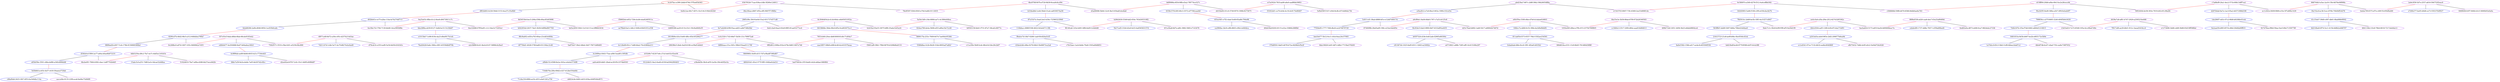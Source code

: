 strict graph  {
"3c247bcc-e390-2ddd-679d-37f5a4f3b563" [color=red, value=0];
"abd23ba7-667c-2d8f-39b2-56b26054ffda" [color=purple, value=0];
"df63dd02-b228-59dd-3153-4ea37c35e9b9" [color=blue, value=0];
"d02bb41e-ce75-a2ba-11ba-fa7b2744f715" [color=blue, value=0];
"03b79526-71aa-036a-e3db-3f260e124911" [color=purple, value=0];
"6ebd8296-2a0b-d046-0954-1ecf25b0cafa" [color=blue, value=0];
"8290cd7b-46d2-9fe5-a312-648ddea799ef" [color=blue, value=0];
"9a25a03c-6fbe-b1c2-8ee6-d9473f411c7c" [color=purple, value=0];
"9899ad2f-a567-7ccb-179b-9156969389bd" [color=blue, value=0];
"d54fa0cd-5f00-2a77-a64a-b0ae6b872231" [color=blue, value=0];
"5f7c03e5-9afa-d6bb-8fab-66cde9183eb2" [color=purple, value=0];
"e85bf39e-3501-c86a-bd96-a340c6f99d48" [color=blue, value=0];
"5d3b8d1a-e03c-fa57-c418-30aaea372fab" [color=blue, value=0];
"6db5250a-d9c2-7fa7-ee7c-4dd5a1245d1b" [color=purple, value=0];
"c99af0dd-2625-3f47-0f53-0a549dbc114a" [color=blue, value=0];
"aaccefde-9135-22f9-aca6-9a06e75d06f9" [color=purple, value=0];
"15abc5cf-a251-7d8f-2a3c-0dcae52d48ea" [color=blue, value=0];
"51924810-7ba7-a99a-d286-bb27eece9d2b" [color=purple, value=0];
"6bcbe0f1-7064-b582-cbac-1a8f7702b9d5" [color=purple, value=0];
"e4844477-4e3f-6686-9ed7-b64adea16fc0" [color=blue, value=0];
"4c9f99ab-ae89-8d46-6935-b21c7726e4d3" [color=blue, value=0];
"4f971a48-8d72-a30e-c95c-d257b214d3ae" [color=purple, value=0];
"fd6e7a59-9a5a-debb-7a05-bb307d2c0fcc" [color=blue, value=0];
"d2ee92ed-87b7-2cfc-33c1-6d95c60f8d87" [color=purple, value=0];
"7d21147d-1cbb-5a71-bc7f-d8274cbc6a49" [color=blue, value=0];
"d79cdc5c-e353-eef0-5e54-bb5fc434343c" [color=purple, value=0];
"7582f571-3533-c5be-fc61-a5230c0bc890" [color=purple, value=0];
"8c268bc0-a97d-1607-105c-94f49b2e7d55" [color=purple, value=0];
"bbe28f6a-eb59-9127-3e8d-bc5115c54b67" [color=blue, value=0];
"e1015bb7-1e96-819e-da23-d9a0917b1efc" [color=blue, value=0];
"8d3453b4-bec5-206a-f39b-69ac85d45898" [color=purple, value=0];
"7be40428-0a6c-580e-c991-b5558db0f70b" [color=blue, value=0];
"a2e58f89-6c41-8ecb-6147-56f66cfa3ba5" [color=purple, value=0];
"b042954d-2637-7de5-3b56-0df9bd907783" [color=blue, value=0];
"88c9ad02-e45f-a763-60ae-23cdb5ef4f4e" [color=blue, value=0];
"f586f2bd-e852-729e-bcb6-eba82485f11e" [color=purple, value=0];
"4f7794d1-4028-578f-daf6-031194ec3c40" [color=blue, value=0];
"5a87fcb7-39e2-48eb-3447-7f471bf846f1" [color=purple, value=0];
"ea7ffab0-be1c-b8c2-540b-b5b93351e558" [color=blue, value=0];
"2d6f9396-aa20-411b-23c1-50c9a4840cf5" [color=purple, value=0];
"bd3e285f-1944-12c5-b113-ec2ff8843034" [color=purple, value=0];
"6ee32686-07ff-be91-c1c1-8ee3c73293a1" [color=purple, value=0];
"0a16bc7d-1794-7130-bb48-1dca5f956f8e" [color=purple, value=0];
"48a34bae-d687-4f5a-eff2-f687f71f86bc" [color=blue, value=0];
"2885cf6e-39c9-be0d-53a2-831737d571d8" [color=blue, value=0];
"6bc87f4f-007b-d720-9b59-9cea9c6ccf04" [color=purple, value=0];
"0e7a4d48-b5f8-f3aa-add3-ca8d7368cfbd" [color=blue, value=0];
"3010fb9e-b5e3-fe60-4f6c-65b185266277" [color=blue, value=0];
"8c3046df-fe2e-fc3d-60dc-e4b95051952a" [color=purple, value=0];
"4c126ef6-65c1-7a88-6da2-70c4389de211" [color=blue, value=0];
"3c2489ae-0443-75ae-af46-5ead61c595db" [color=blue, value=0];
"1cfc2320-17d3-66d7-5b58-131c799972a8" [color=purple, value=0];
"ef9db152-4588-8e2a-343a-ce4e4e5730f8" [color=blue, value=0];
"716db70a-2f4e-69d2-e327-412be554a6dc" [color=blue, value=0];
"d1f2d9c7-623f-7e6c-27a5-de032cf2ee04" [color=purple, value=0];
"71c8a230-6f89-ea54-c653-afa61261a750" [color=blue, value=0];
"dd824c6e-b992-dd33-93ba-649f549ef672" [color=purple, value=0];
"91224b51-9ac2-6a40-d339-bd3942f00403" [color=blue, value=0];
"e36e8d5b-36c6-af35-2a3b-c56c4d5f2e5a" [color=purple, value=0];
"aa0ca629-ddd1-26ad-ac29-95c3374b6593" [color=purple, value=0];
"fdf80eaa-c31a-345c-39b4-f1baa011176f" [color=blue, value=0];
"f460960c-0e0f-cd15-7d7a-f6ad87d6bd67" [color=blue, value=0];
"7853cb64-20ee-db6f-800f-81d0c71d04e7" [color=purple, value=0];
"469203d1-45e2-577f-5ff3-164fae0cbd14" [color=blue, value=0];
"ba07083d-c355-8a40-cb2d-a8dae1880f64" [color=purple, value=0];
"eaa18f57-08b9-e08f-dc46-b2c63357beaa" [color=blue, value=0];
"f3601af9-39b1-7f9d-0679-b3298d6a9153" [color=purple, value=0];
"0ff2d812-908a-032e-b79e-8d611667e746" [color=purple, value=0];
"2963f6e5-2bdc-0a2f-4106-ce39af1dd4d1" [color=purple, value=0];
"8419668e-38de-9fe4-bf5e-0ca903075cc1" [color=blue, value=0];
"089017fa-253c-7609-6474-7ae00dc95384" [color=blue, value=0];
"5a5dc3d0-c34e-8084-ae7c-4c589efefbea" [color=purple, value=0];
"5589d6ac-fc2b-0b28-31bb-8093ad7a6fcf" [color=blue, value=0];
"c11a1f0e-5b0f-2cdc-68cd-b12bc29c2bf7" [color=purple, value=0];
"924ea799-de4a-5608-ef25-a89a19e72c40" [color=blue, value=0];
"b9593156-bb41-f731-87a7-38cafcc6977e" [color=purple, value=0];
"b2d18a1f-be51-0075-bff4-25ada1b45a24" [color=purple, value=0];
"6eb1cbe0-6aa2-63e9-0f85-81aa03277ec4" [color=purple, value=0];
"b334ed6d-1e44-59e6-31a4-ca8559574a59" [color=blue, value=0];
"87e31b7a-3ead-2ee3-d34c-72586321f940" [color=blue, value=0];
"b6f9986a-6f34-f6fb-d3a2-7f8774ce327c" [color=purple, value=0];
"110b6acc-898f-f196-4622-9cfa447113fb" [color=blue, value=0];
"f9edce7d-16b7-0268-1aa9-f0c82faa5cf5" [color=blue, value=0];
"b26b2b50-5549-faf2-054c-763d305318f2" [color=purple, value=0];
"434e4c8d-c68a-0276-64b3-5b49873ca3a4" [color=blue, value=0];
"c7b33aec-1acb-8e8e-70e8-1503a49d6851" [color=purple, value=0];
"5fa71ed5-31b0-d2e0-fa53-4a656583157d" [color=blue, value=0];
"451a5ba8-8d7a-a6fc-3982-5681e7143476" [color=purple, value=0];
"f814fca6-143e-b491-fdfb-6af412cbb6d6" [color=purple, value=0];
"6358c57f-b385-80c3-3572-ef7706caae6d" [color=blue, value=0];
"655a54f1-e7f2-cdad-5e48-65ad6c794e98" [color=blue, value=0];
"e15a5024-781f-aa06-a6e0-aadf6bb39f03" [color=purple, value=0];
"ca2f60be-3dc9-cdfb-8603-c90e1e640dca" [color=blue, value=0];
"d0dd39af-6202-8115-e22a-3386fe288fb6" [color=purple, value=0];
"35302dd1-ca70-dc8e-bc16-dc817fa98467" [color=blue, value=0];
"5efbd59f-51b7-c04d-8cdb-d37eb66da73b" [color=purple, value=0];
"dd33bd02-01c0-3749-f070-1998c9275875" [color=purple, value=0];
"d3a09096-5b64-12c9-3bc5-054a81dce8a8" [color=purple, value=0];
"78e9f397-f264-8563-e70d-4a8b10112835" [color=purple, value=0];
"0afdc2ae-60c7-407c-32c5-9c319b4262b9" [color=purple, value=0];
"a2ba4fc2-e7e6-6ba3-063a-1990c332cd3a" [color=blue, value=0];
"5c811cd1-38ad-d888-bf1e-e12dd7d4017d" [color=blue, value=0];
"6c58097e-a540-d278-f312-4a4ceffbb582" [color=purple, value=0];
"77f29e95-1777-74fd-dbc8-cecb70879729" [color=blue, value=0];
"bee5eb77-5b12-0cc1-c0cb-0eac24c57093" [color=blue, value=0];
"a9cf84e1-8a04-6bbf-1767-c7a51cb125c8" [color=purple, value=0];
"376d9501-8a63-d478-b72a-fd29b0cf5e2f" [color=blue, value=0];
"8da10828-2e91-b87c-bfb2-7715be578283" [color=purple, value=0];
"f4c93dc5-0ab3-99f4-fdd7-631bd95a4455" [color=blue, value=0];
"b05f7324-d18e-fe4f-2afe-f2965e80304c" [color=blue, value=0];
"e0fcf50a-530f-c6be-d7b0-b1daba624803" [color=purple, value=0];
"c9136744-1025-9a95-8311-1b921a23092e" [color=blue, value=0];
"e4710821-a98b-7285-eff1-0c415169e297" [color=purple, value=0];
"16fdcc7e-ddfd-0c52-3fbb-da3d9efb6df2" [color=blue, value=0];
"811abf5d-f373-0557-76b3-55f2ae254561" [color=blue, value=0];
"fda33e3e-3b56-88ab-87f9-972b26349583" [color=purple, value=0];
"3cbab4ab-fd6e-9cc6-1f91-4f2a61d035b1" [color=blue, value=0];
"366d616a-e531-13c9-6b45-761480d39f8f" [color=purple, value=0];
"cc3464c3-3517-20f4-d84e-aaa616d84613" [color=blue, value=0];
"499b71b0-1651-3d56-3b23-e6deb9804ce4" [color=purple, value=0];
"1050e083-d9ee-a7f6-cf15-2375b799f805" [color=purple, value=0];
"d25c76a4-b692-1ab9-5417-a06942b7467d" [color=purple, value=0];
"87460f8b-28af-baf0-196c-e23ee3defd5e" [color=purple, value=0];
"34440993-5a66-f108-c2f9-e439cdacbb7b" [color=blue, value=0];
"7fb5014c-2dd9-be5b-1f85-4a31f27c4947" [color=blue, value=0];
"d15fff04-20b8-a0be-69c5-bc2e28cecc64" [color=purple, value=0];
"563ffbf1-bdd9-5497-8d6a-768e424d4ae0" [color=blue, value=0];
"21615723-21e8-ae9f-b9bc-0bc6544c43cb" [color=blue, value=0];
"ee4ccfa4-a5fa-2f4e-2f12-82743285362c" [color=purple, value=0];
"6a0e5582-156b-a417-acda-6c4f3500f556" [color=blue, value=0];
"fa823bdf-bcd4-977f-8598-dc87c0c4c9f6" [color=purple, value=0];
"2b0c4504-eaf5-128f-cb3b-87c4ee71bf01" [color=blue, value=0];
"a241bd3a-a4e6-965e-2bf2-206677b6ea9d" [color=blue, value=0];
"989bd538-a426-caa6-dee7-03e25af6469d" [color=purple, value=0];
"cc1e4541-07ce-7132-db32-ea4bc604080f" [color=blue, value=0];
"efb75432-7ddb-4c85-e0c2-5e04d72b2028" [color=purple, value=0];
"cebde4f0-1737-dd8e-7837-1cf59a69bed4" [color=blue, value=0];
"0ed83e0a-d873-e406-0ca7-9824ebc27336" [color=purple, value=0];
"bacba824-5173-a653-ba2b-b60fd08eac7a" [color=purple, value=0];
"3bdc7c1c-39c8-b2f9-f5ff-af510a56d1f9" [color=purple, value=0];
"f0a3d3f5-9ed9-368a-a2b7-4f924ebab0f7" [color=blue, value=0];
"799856cc-a57f-0695-3240-400f5b9c0430" [color=blue, value=0];
"c7a68ef9-24a1-4ec2-571b-69b13dff7ca2" [color=purple, value=0];
"744b167b-1f3a-f7dd-0482-a664d1210815" [color=blue, value=0];
"0481833a-9d3b-b667-be2b-e805172e3b9e" [color=blue, value=0];
"d438a7a8-af81-b747-2929-a259521be468" [color=purple, value=0];
"1a744ccf-d5c3-3bb3-3cf8-4bbac2da87c2" [color=blue, value=0];
"4bb4f7db-bc47-c6ad-735c-ea9e739f7052" [color=purple, value=0];
"7f017af6-ae29-db41-912c-3aead3434cc4" [color=blue, value=0];
"e1273696-3dd6-cdd9-3b88-93d19ff588bd" [color=purple, value=0];
"23d1bd23-7a72-6548-105a-4cccf6ab7d0e" [color=purple, value=0];
"d297b9a6-9a7e-1ac3-f5a2-44571996d190" [color=blue, value=0];
"1de280f7-eb5c-07c2-9fd8-bf4388e43ceb" [color=blue, value=0];
"968744b3-a5ac-2a16-15fe-8d76e08f99fa" [color=purple, value=0];
"9a2aad3f-e985-857d-c86d-29d4bd0ff931" [color=blue, value=0];
"927d78ea-f96d-59aa-5ee5-69a71359778f" [color=purple, value=0];
"30a7dcef-ac36-5cec-876b-70b0bff24d76" [color=blue, value=0];
"41c33eb7-39d0-c097-db61-8fad98b0f002" [color=blue, value=0];
"2a9e3f39-5d7e-2557-a816-594752f2eac9" [color=purple, value=0];
"6d216be8-0f74-5cc1-415b-6d8b2e468707" [color=blue, value=0];
"484119b2-33c8-79b4-8018-7217afa0da12" [color=purple, value=0];
"e7d0b277-be05-d0d6-ca73-55f237b0f027" [color=blue, value=0];
"306f60fd-b5f7-946b-b3c5-5690b93e0a0a" [color=purple, value=0];
"3abda79f-4575-ef7e-c49f-55c95bf6afd0" [color=purple, value=0];
"ec1c042e-9409-f689-e33e-5f7a89fa1429" [color=purple, value=0];
"59f2440d-de58-393e-7819-d42c91c9ba94" [color=purple, value=0];
"c506668d-59f8-d470-6586-84db0ae6e763" [color=purple, value=0];
"e1543703-9007-73fc-6369-2ee53d8981de" [color=purple, value=0];
"3c247bcc-e390-2ddd-679d-37f5a4f3b563" -- "df63dd02-b228-59dd-3153-4ea37c35e9b9"  [color=black];
"3c247bcc-e390-2ddd-679d-37f5a4f3b563" -- "0afdc2ae-60c7-407c-32c5-9c319b4262b9"  [color=black];
"abd23ba7-667c-2d8f-39b2-56b26054ffda" -- "a2ba4fc2-e7e6-6ba3-063a-1990c332cd3a"  [color=black];
"abd23ba7-667c-2d8f-39b2-56b26054ffda" -- "e1543703-9007-73fc-6369-2ee53d8981de"  [color=black];
"df63dd02-b228-59dd-3153-4ea37c35e9b9" -- "d02bb41e-ce75-a2ba-11ba-fa7b2744f715"  [color=red];
"d02bb41e-ce75-a2ba-11ba-fa7b2744f715" -- "6ebd8296-2a0b-d046-0954-1ecf25b0cafa"  [color=black];
"d02bb41e-ce75-a2ba-11ba-fa7b2744f715" -- "0a16bc7d-1794-7130-bb48-1dca5f956f8e"  [color=black];
"03b79526-71aa-036a-e3db-3f260e124911" -- "48a34bae-d687-4f5a-eff2-f687f71f86bc"  [color=black];
"03b79526-71aa-036a-e3db-3f260e124911" -- "78e9f397-f264-8563-e70d-4a8b10112835"  [color=black];
"03b79526-71aa-036a-e3db-3f260e124911" -- "0afdc2ae-60c7-407c-32c5-9c319b4262b9"  [color=red];
"6ebd8296-2a0b-d046-0954-1ecf25b0cafa" -- "8290cd7b-46d2-9fe5-a312-648ddea799ef"  [color=red];
"8290cd7b-46d2-9fe5-a312-648ddea799ef" -- "9899ad2f-a567-7ccb-179b-9156969389bd"  [color=black];
"8290cd7b-46d2-9fe5-a312-648ddea799ef" -- "8c268bc0-a97d-1607-105c-94f49b2e7d55"  [color=black];
"9a25a03c-6fbe-b1c2-8ee6-d9473f411c7c" -- "bbe28f6a-eb59-9127-3e8d-bc5115c54b67"  [color=black];
"9a25a03c-6fbe-b1c2-8ee6-d9473f411c7c" -- "6ee32686-07ff-be91-c1c1-8ee3c73293a1"  [color=black];
"9a25a03c-6fbe-b1c2-8ee6-d9473f411c7c" -- "0a16bc7d-1794-7130-bb48-1dca5f956f8e"  [color=red];
"9899ad2f-a567-7ccb-179b-9156969389bd" -- "d54fa0cd-5f00-2a77-a64a-b0ae6b872231"  [color=red];
"d54fa0cd-5f00-2a77-a64a-b0ae6b872231" -- "e85bf39e-3501-c86a-bd96-a340c6f99d48"  [color=black];
"d54fa0cd-5f00-2a77-a64a-b0ae6b872231" -- "6bcbe0f1-7064-b582-cbac-1a8f7702b9d5"  [color=black];
"5f7c03e5-9afa-d6bb-8fab-66cde9183eb2" -- "e4844477-4e3f-6686-9ed7-b64adea16fc0"  [color=black];
"5f7c03e5-9afa-d6bb-8fab-66cde9183eb2" -- "7582f571-3533-c5be-fc61-a5230c0bc890"  [color=black];
"5f7c03e5-9afa-d6bb-8fab-66cde9183eb2" -- "8c268bc0-a97d-1607-105c-94f49b2e7d55"  [color=red];
"e85bf39e-3501-c86a-bd96-a340c6f99d48" -- "5d3b8d1a-e03c-fa57-c418-30aaea372fab"  [color=red];
"5d3b8d1a-e03c-fa57-c418-30aaea372fab" -- "c99af0dd-2625-3f47-0f53-0a549dbc114a"  [color=black];
"5d3b8d1a-e03c-fa57-c418-30aaea372fab" -- "aaccefde-9135-22f9-aca6-9a06e75d06f9"  [color=black];
"6db5250a-d9c2-7fa7-ee7c-4dd5a1245d1b" -- "15abc5cf-a251-7d8f-2a3c-0dcae52d48ea"  [color=black];
"6db5250a-d9c2-7fa7-ee7c-4dd5a1245d1b" -- "51924810-7ba7-a99a-d286-bb27eece9d2b"  [color=black];
"6db5250a-d9c2-7fa7-ee7c-4dd5a1245d1b" -- "6bcbe0f1-7064-b582-cbac-1a8f7702b9d5"  [color=red];
"e4844477-4e3f-6686-9ed7-b64adea16fc0" -- "4c9f99ab-ae89-8d46-6935-b21c7726e4d3"  [color=red];
"4c9f99ab-ae89-8d46-6935-b21c7726e4d3" -- "fd6e7a59-9a5a-debb-7a05-bb307d2c0fcc"  [color=black];
"4c9f99ab-ae89-8d46-6935-b21c7726e4d3" -- "d2ee92ed-87b7-2cfc-33c1-6d95c60f8d87"  [color=black];
"4f971a48-8d72-a30e-c95c-d257b214d3ae" -- "7d21147d-1cbb-5a71-bc7f-d8274cbc6a49"  [color=black];
"4f971a48-8d72-a30e-c95c-d257b214d3ae" -- "d79cdc5c-e353-eef0-5e54-bb5fc434343c"  [color=black];
"4f971a48-8d72-a30e-c95c-d257b214d3ae" -- "7582f571-3533-c5be-fc61-a5230c0bc890"  [color=red];
"bbe28f6a-eb59-9127-3e8d-bc5115c54b67" -- "e1015bb7-1e96-819e-da23-d9a0917b1efc"  [color=red];
"e1015bb7-1e96-819e-da23-d9a0917b1efc" -- "7be40428-0a6c-580e-c991-b5558db0f70b"  [color=black];
"e1015bb7-1e96-819e-da23-d9a0917b1efc" -- "a2e58f89-6c41-8ecb-6147-56f66cfa3ba5"  [color=black];
"8d3453b4-bec5-206a-f39b-69ac85d45898" -- "b042954d-2637-7de5-3b56-0df9bd907783"  [color=black];
"8d3453b4-bec5-206a-f39b-69ac85d45898" -- "bd3e285f-1944-12c5-b113-ec2ff8843034"  [color=black];
"8d3453b4-bec5-206a-f39b-69ac85d45898" -- "6ee32686-07ff-be91-c1c1-8ee3c73293a1"  [color=red];
"b042954d-2637-7de5-3b56-0df9bd907783" -- "88c9ad02-e45f-a763-60ae-23cdb5ef4f4e"  [color=red];
"88c9ad02-e45f-a763-60ae-23cdb5ef4f4e" -- "4f7794d1-4028-578f-daf6-031194ec3c40"  [color=black];
"88c9ad02-e45f-a763-60ae-23cdb5ef4f4e" -- "5a87fcb7-39e2-48eb-3447-7f471bf846f1"  [color=black];
"f586f2bd-e852-729e-bcb6-eba82485f11e" -- "ea7ffab0-be1c-b8c2-540b-b5b93351e558"  [color=black];
"f586f2bd-e852-729e-bcb6-eba82485f11e" -- "2d6f9396-aa20-411b-23c1-50c9a4840cf5"  [color=black];
"f586f2bd-e852-729e-bcb6-eba82485f11e" -- "bd3e285f-1944-12c5-b113-ec2ff8843034"  [color=red];
"48a34bae-d687-4f5a-eff2-f687f71f86bc" -- "2885cf6e-39c9-be0d-53a2-831737d571d8"  [color=red];
"2885cf6e-39c9-be0d-53a2-831737d571d8" -- "0e7a4d48-b5f8-f3aa-add3-ca8d7368cfbd"  [color=black];
"2885cf6e-39c9-be0d-53a2-831737d571d8" -- "6eb1cbe0-6aa2-63e9-0f85-81aa03277ec4"  [color=black];
"6bc87f4f-007b-d720-9b59-9cea9c6ccf04" -- "b334ed6d-1e44-59e6-31a4-ca8559574a59"  [color=black];
"6bc87f4f-007b-d720-9b59-9cea9c6ccf04" -- "d3a09096-5b64-12c9-3bc5-054a81dce8a8"  [color=black];
"6bc87f4f-007b-d720-9b59-9cea9c6ccf04" -- "78e9f397-f264-8563-e70d-4a8b10112835"  [color=red];
"0e7a4d48-b5f8-f3aa-add3-ca8d7368cfbd" -- "3010fb9e-b5e3-fe60-4f6c-65b185266277"  [color=red];
"3010fb9e-b5e3-fe60-4f6c-65b185266277" -- "4c126ef6-65c1-7a88-6da2-70c4389de211"  [color=black];
"3010fb9e-b5e3-fe60-4f6c-65b185266277" -- "2963f6e5-2bdc-0a2f-4106-ce39af1dd4d1"  [color=black];
"8c3046df-fe2e-fc3d-60dc-e4b95051952a" -- "8419668e-38de-9fe4-bf5e-0ca903075cc1"  [color=black];
"8c3046df-fe2e-fc3d-60dc-e4b95051952a" -- "b2d18a1f-be51-0075-bff4-25ada1b45a24"  [color=black];
"8c3046df-fe2e-fc3d-60dc-e4b95051952a" -- "6eb1cbe0-6aa2-63e9-0f85-81aa03277ec4"  [color=red];
"4c126ef6-65c1-7a88-6da2-70c4389de211" -- "3c2489ae-0443-75ae-af46-5ead61c595db"  [color=red];
"3c2489ae-0443-75ae-af46-5ead61c595db" -- "ef9db152-4588-8e2a-343a-ce4e4e5730f8"  [color=black];
"3c2489ae-0443-75ae-af46-5ead61c595db" -- "aa0ca629-ddd1-26ad-ac29-95c3374b6593"  [color=black];
"1cfc2320-17d3-66d7-5b58-131c799972a8" -- "fdf80eaa-c31a-345c-39b4-f1baa011176f"  [color=black];
"1cfc2320-17d3-66d7-5b58-131c799972a8" -- "0ff2d812-908a-032e-b79e-8d611667e746"  [color=black];
"1cfc2320-17d3-66d7-5b58-131c799972a8" -- "2963f6e5-2bdc-0a2f-4106-ce39af1dd4d1"  [color=red];
"ef9db152-4588-8e2a-343a-ce4e4e5730f8" -- "716db70a-2f4e-69d2-e327-412be554a6dc"  [color=red];
"716db70a-2f4e-69d2-e327-412be554a6dc" -- "71c8a230-6f89-ea54-c653-afa61261a750"  [color=black];
"716db70a-2f4e-69d2-e327-412be554a6dc" -- "dd824c6e-b992-dd33-93ba-649f549ef672"  [color=black];
"d1f2d9c7-623f-7e6c-27a5-de032cf2ee04" -- "91224b51-9ac2-6a40-d339-bd3942f00403"  [color=black];
"d1f2d9c7-623f-7e6c-27a5-de032cf2ee04" -- "e36e8d5b-36c6-af35-2a3b-c56c4d5f2e5a"  [color=black];
"d1f2d9c7-623f-7e6c-27a5-de032cf2ee04" -- "aa0ca629-ddd1-26ad-ac29-95c3374b6593"  [color=red];
"fdf80eaa-c31a-345c-39b4-f1baa011176f" -- "f460960c-0e0f-cd15-7d7a-f6ad87d6bd67"  [color=red];
"f460960c-0e0f-cd15-7d7a-f6ad87d6bd67" -- "469203d1-45e2-577f-5ff3-164fae0cbd14"  [color=black];
"f460960c-0e0f-cd15-7d7a-f6ad87d6bd67" -- "ba07083d-c355-8a40-cb2d-a8dae1880f64"  [color=black];
"7853cb64-20ee-db6f-800f-81d0c71d04e7" -- "eaa18f57-08b9-e08f-dc46-b2c63357beaa"  [color=black];
"7853cb64-20ee-db6f-800f-81d0c71d04e7" -- "f3601af9-39b1-7f9d-0679-b3298d6a9153"  [color=black];
"7853cb64-20ee-db6f-800f-81d0c71d04e7" -- "0ff2d812-908a-032e-b79e-8d611667e746"  [color=red];
"8419668e-38de-9fe4-bf5e-0ca903075cc1" -- "089017fa-253c-7609-6474-7ae00dc95384"  [color=red];
"089017fa-253c-7609-6474-7ae00dc95384" -- "5589d6ac-fc2b-0b28-31bb-8093ad7a6fcf"  [color=black];
"089017fa-253c-7609-6474-7ae00dc95384" -- "c11a1f0e-5b0f-2cdc-68cd-b12bc29c2bf7"  [color=black];
"5a5dc3d0-c34e-8084-ae7c-4c589efefbea" -- "924ea799-de4a-5608-ef25-a89a19e72c40"  [color=black];
"5a5dc3d0-c34e-8084-ae7c-4c589efefbea" -- "b9593156-bb41-f731-87a7-38cafcc6977e"  [color=black];
"5a5dc3d0-c34e-8084-ae7c-4c589efefbea" -- "b2d18a1f-be51-0075-bff4-25ada1b45a24"  [color=red];
"b334ed6d-1e44-59e6-31a4-ca8559574a59" -- "87e31b7a-3ead-2ee3-d34c-72586321f940"  [color=red];
"87e31b7a-3ead-2ee3-d34c-72586321f940" -- "110b6acc-898f-f196-4622-9cfa447113fb"  [color=black];
"87e31b7a-3ead-2ee3-d34c-72586321f940" -- "f814fca6-143e-b491-fdfb-6af412cbb6d6"  [color=black];
"b6f9986a-6f34-f6fb-d3a2-7f8774ce327c" -- "6358c57f-b385-80c3-3572-ef7706caae6d"  [color=black];
"b6f9986a-6f34-f6fb-d3a2-7f8774ce327c" -- "dd33bd02-01c0-3749-f070-1998c9275875"  [color=black];
"b6f9986a-6f34-f6fb-d3a2-7f8774ce327c" -- "d3a09096-5b64-12c9-3bc5-054a81dce8a8"  [color=red];
"110b6acc-898f-f196-4622-9cfa447113fb" -- "f9edce7d-16b7-0268-1aa9-f0c82faa5cf5"  [color=red];
"f9edce7d-16b7-0268-1aa9-f0c82faa5cf5" -- "434e4c8d-c68a-0276-64b3-5b49873ca3a4"  [color=black];
"f9edce7d-16b7-0268-1aa9-f0c82faa5cf5" -- "c7b33aec-1acb-8e8e-70e8-1503a49d6851"  [color=black];
"b26b2b50-5549-faf2-054c-763d305318f2" -- "5fa71ed5-31b0-d2e0-fa53-4a656583157d"  [color=black];
"b26b2b50-5549-faf2-054c-763d305318f2" -- "451a5ba8-8d7a-a6fc-3982-5681e7143476"  [color=black];
"b26b2b50-5549-faf2-054c-763d305318f2" -- "f814fca6-143e-b491-fdfb-6af412cbb6d6"  [color=red];
"6358c57f-b385-80c3-3572-ef7706caae6d" -- "655a54f1-e7f2-cdad-5e48-65ad6c794e98"  [color=red];
"655a54f1-e7f2-cdad-5e48-65ad6c794e98" -- "ca2f60be-3dc9-cdfb-8603-c90e1e640dca"  [color=black];
"655a54f1-e7f2-cdad-5e48-65ad6c794e98" -- "d0dd39af-6202-8115-e22a-3386fe288fb6"  [color=black];
"e15a5024-781f-aa06-a6e0-aadf6bb39f03" -- "35302dd1-ca70-dc8e-bc16-dc817fa98467"  [color=black];
"e15a5024-781f-aa06-a6e0-aadf6bb39f03" -- "5efbd59f-51b7-c04d-8cdb-d37eb66da73b"  [color=black];
"e15a5024-781f-aa06-a6e0-aadf6bb39f03" -- "dd33bd02-01c0-3749-f070-1998c9275875"  [color=red];
"a2ba4fc2-e7e6-6ba3-063a-1990c332cd3a" -- "5c811cd1-38ad-d888-bf1e-e12dd7d4017d"  [color=red];
"5c811cd1-38ad-d888-bf1e-e12dd7d4017d" -- "77f29e95-1777-74fd-dbc8-cecb70879729"  [color=black];
"5c811cd1-38ad-d888-bf1e-e12dd7d4017d" -- "87460f8b-28af-baf0-196c-e23ee3defd5e"  [color=black];
"6c58097e-a540-d278-f312-4a4ceffbb582" -- "34440993-5a66-f108-c2f9-e439cdacbb7b"  [color=black];
"6c58097e-a540-d278-f312-4a4ceffbb582" -- "c506668d-59f8-d470-6586-84db0ae6e763"  [color=black];
"6c58097e-a540-d278-f312-4a4ceffbb582" -- "e1543703-9007-73fc-6369-2ee53d8981de"  [color=red];
"77f29e95-1777-74fd-dbc8-cecb70879729" -- "bee5eb77-5b12-0cc1-c0cb-0eac24c57093"  [color=red];
"bee5eb77-5b12-0cc1-c0cb-0eac24c57093" -- "376d9501-8a63-d478-b72a-fd29b0cf5e2f"  [color=black];
"bee5eb77-5b12-0cc1-c0cb-0eac24c57093" -- "8da10828-2e91-b87c-bfb2-7715be578283"  [color=black];
"a9cf84e1-8a04-6bbf-1767-c7a51cb125c8" -- "f4c93dc5-0ab3-99f4-fdd7-631bd95a4455"  [color=black];
"a9cf84e1-8a04-6bbf-1767-c7a51cb125c8" -- "d25c76a4-b692-1ab9-5417-a06942b7467d"  [color=black];
"a9cf84e1-8a04-6bbf-1767-c7a51cb125c8" -- "87460f8b-28af-baf0-196c-e23ee3defd5e"  [color=red];
"f4c93dc5-0ab3-99f4-fdd7-631bd95a4455" -- "b05f7324-d18e-fe4f-2afe-f2965e80304c"  [color=red];
"b05f7324-d18e-fe4f-2afe-f2965e80304c" -- "c9136744-1025-9a95-8311-1b921a23092e"  [color=black];
"b05f7324-d18e-fe4f-2afe-f2965e80304c" -- "e4710821-a98b-7285-eff1-0c415169e297"  [color=black];
"e0fcf50a-530f-c6be-d7b0-b1daba624803" -- "16fdcc7e-ddfd-0c52-3fbb-da3d9efb6df2"  [color=black];
"e0fcf50a-530f-c6be-d7b0-b1daba624803" -- "1050e083-d9ee-a7f6-cf15-2375b799f805"  [color=black];
"e0fcf50a-530f-c6be-d7b0-b1daba624803" -- "d25c76a4-b692-1ab9-5417-a06942b7467d"  [color=red];
"16fdcc7e-ddfd-0c52-3fbb-da3d9efb6df2" -- "811abf5d-f373-0557-76b3-55f2ae254561"  [color=red];
"811abf5d-f373-0557-76b3-55f2ae254561" -- "3cbab4ab-fd6e-9cc6-1f91-4f2a61d035b1"  [color=black];
"811abf5d-f373-0557-76b3-55f2ae254561" -- "366d616a-e531-13c9-6b45-761480d39f8f"  [color=black];
"fda33e3e-3b56-88ab-87f9-972b26349583" -- "cc3464c3-3517-20f4-d84e-aaa616d84613"  [color=black];
"fda33e3e-3b56-88ab-87f9-972b26349583" -- "499b71b0-1651-3d56-3b23-e6deb9804ce4"  [color=black];
"fda33e3e-3b56-88ab-87f9-972b26349583" -- "1050e083-d9ee-a7f6-cf15-2375b799f805"  [color=red];
"34440993-5a66-f108-c2f9-e439cdacbb7b" -- "7fb5014c-2dd9-be5b-1f85-4a31f27c4947"  [color=red];
"7fb5014c-2dd9-be5b-1f85-4a31f27c4947" -- "563ffbf1-bdd9-5497-8d6a-768e424d4ae0"  [color=black];
"7fb5014c-2dd9-be5b-1f85-4a31f27c4947" -- "3bdc7c1c-39c8-b2f9-f5ff-af510a56d1f9"  [color=black];
"d15fff04-20b8-a0be-69c5-bc2e28cecc64" -- "f0a3d3f5-9ed9-368a-a2b7-4f924ebab0f7"  [color=black];
"d15fff04-20b8-a0be-69c5-bc2e28cecc64" -- "59f2440d-de58-393e-7819-d42c91c9ba94"  [color=black];
"d15fff04-20b8-a0be-69c5-bc2e28cecc64" -- "c506668d-59f8-d470-6586-84db0ae6e763"  [color=red];
"563ffbf1-bdd9-5497-8d6a-768e424d4ae0" -- "21615723-21e8-ae9f-b9bc-0bc6544c43cb"  [color=red];
"21615723-21e8-ae9f-b9bc-0bc6544c43cb" -- "6a0e5582-156b-a417-acda-6c4f3500f556"  [color=black];
"21615723-21e8-ae9f-b9bc-0bc6544c43cb" -- "fa823bdf-bcd4-977f-8598-dc87c0c4c9f6"  [color=black];
"ee4ccfa4-a5fa-2f4e-2f12-82743285362c" -- "2b0c4504-eaf5-128f-cb3b-87c4ee71bf01"  [color=black];
"ee4ccfa4-a5fa-2f4e-2f12-82743285362c" -- "bacba824-5173-a653-ba2b-b60fd08eac7a"  [color=black];
"ee4ccfa4-a5fa-2f4e-2f12-82743285362c" -- "3bdc7c1c-39c8-b2f9-f5ff-af510a56d1f9"  [color=red];
"2b0c4504-eaf5-128f-cb3b-87c4ee71bf01" -- "a241bd3a-a4e6-965e-2bf2-206677b6ea9d"  [color=red];
"a241bd3a-a4e6-965e-2bf2-206677b6ea9d" -- "cc1e4541-07ce-7132-db32-ea4bc604080f"  [color=black];
"a241bd3a-a4e6-965e-2bf2-206677b6ea9d" -- "efb75432-7ddb-4c85-e0c2-5e04d72b2028"  [color=black];
"989bd538-a426-caa6-dee7-03e25af6469d" -- "cebde4f0-1737-dd8e-7837-1cf59a69bed4"  [color=black];
"989bd538-a426-caa6-dee7-03e25af6469d" -- "0ed83e0a-d873-e406-0ca7-9824ebc27336"  [color=black];
"989bd538-a426-caa6-dee7-03e25af6469d" -- "bacba824-5173-a653-ba2b-b60fd08eac7a"  [color=red];
"f0a3d3f5-9ed9-368a-a2b7-4f924ebab0f7" -- "799856cc-a57f-0695-3240-400f5b9c0430"  [color=red];
"799856cc-a57f-0695-3240-400f5b9c0430" -- "744b167b-1f3a-f7dd-0482-a664d1210815"  [color=black];
"799856cc-a57f-0695-3240-400f5b9c0430" -- "23d1bd23-7a72-6548-105a-4cccf6ab7d0e"  [color=black];
"c7a68ef9-24a1-4ec2-571b-69b13dff7ca2" -- "d297b9a6-9a7e-1ac3-f5a2-44571996d190"  [color=black];
"c7a68ef9-24a1-4ec2-571b-69b13dff7ca2" -- "ec1c042e-9409-f689-e33e-5f7a89fa1429"  [color=black];
"c7a68ef9-24a1-4ec2-571b-69b13dff7ca2" -- "59f2440d-de58-393e-7819-d42c91c9ba94"  [color=red];
"744b167b-1f3a-f7dd-0482-a664d1210815" -- "0481833a-9d3b-b667-be2b-e805172e3b9e"  [color=red];
"0481833a-9d3b-b667-be2b-e805172e3b9e" -- "1a744ccf-d5c3-3bb3-3cf8-4bbac2da87c2"  [color=black];
"0481833a-9d3b-b667-be2b-e805172e3b9e" -- "4bb4f7db-bc47-c6ad-735c-ea9e739f7052"  [color=black];
"d438a7a8-af81-b747-2929-a259521be468" -- "7f017af6-ae29-db41-912c-3aead3434cc4"  [color=black];
"d438a7a8-af81-b747-2929-a259521be468" -- "e1273696-3dd6-cdd9-3b88-93d19ff588bd"  [color=black];
"d438a7a8-af81-b747-2929-a259521be468" -- "23d1bd23-7a72-6548-105a-4cccf6ab7d0e"  [color=red];
"d297b9a6-9a7e-1ac3-f5a2-44571996d190" -- "1de280f7-eb5c-07c2-9fd8-bf4388e43ceb"  [color=red];
"1de280f7-eb5c-07c2-9fd8-bf4388e43ceb" -- "9a2aad3f-e985-857d-c86d-29d4bd0ff931"  [color=black];
"1de280f7-eb5c-07c2-9fd8-bf4388e43ceb" -- "927d78ea-f96d-59aa-5ee5-69a71359778f"  [color=black];
"968744b3-a5ac-2a16-15fe-8d76e08f99fa" -- "30a7dcef-ac36-5cec-876b-70b0bff24d76"  [color=black];
"968744b3-a5ac-2a16-15fe-8d76e08f99fa" -- "3abda79f-4575-ef7e-c49f-55c95bf6afd0"  [color=black];
"968744b3-a5ac-2a16-15fe-8d76e08f99fa" -- "ec1c042e-9409-f689-e33e-5f7a89fa1429"  [color=red];
"30a7dcef-ac36-5cec-876b-70b0bff24d76" -- "41c33eb7-39d0-c097-db61-8fad98b0f002"  [color=red];
"41c33eb7-39d0-c097-db61-8fad98b0f002" -- "6d216be8-0f74-5cc1-415b-6d8b2e468707"  [color=black];
"41c33eb7-39d0-c097-db61-8fad98b0f002" -- "484119b2-33c8-79b4-8018-7217afa0da12"  [color=black];
"2a9e3f39-5d7e-2557-a816-594752f2eac9" -- "e7d0b277-be05-d0d6-ca73-55f237b0f027"  [color=black];
"2a9e3f39-5d7e-2557-a816-594752f2eac9" -- "306f60fd-b5f7-946b-b3c5-5690b93e0a0a"  [color=black];
"2a9e3f39-5d7e-2557-a816-594752f2eac9" -- "3abda79f-4575-ef7e-c49f-55c95bf6afd0"  [color=red];
}

